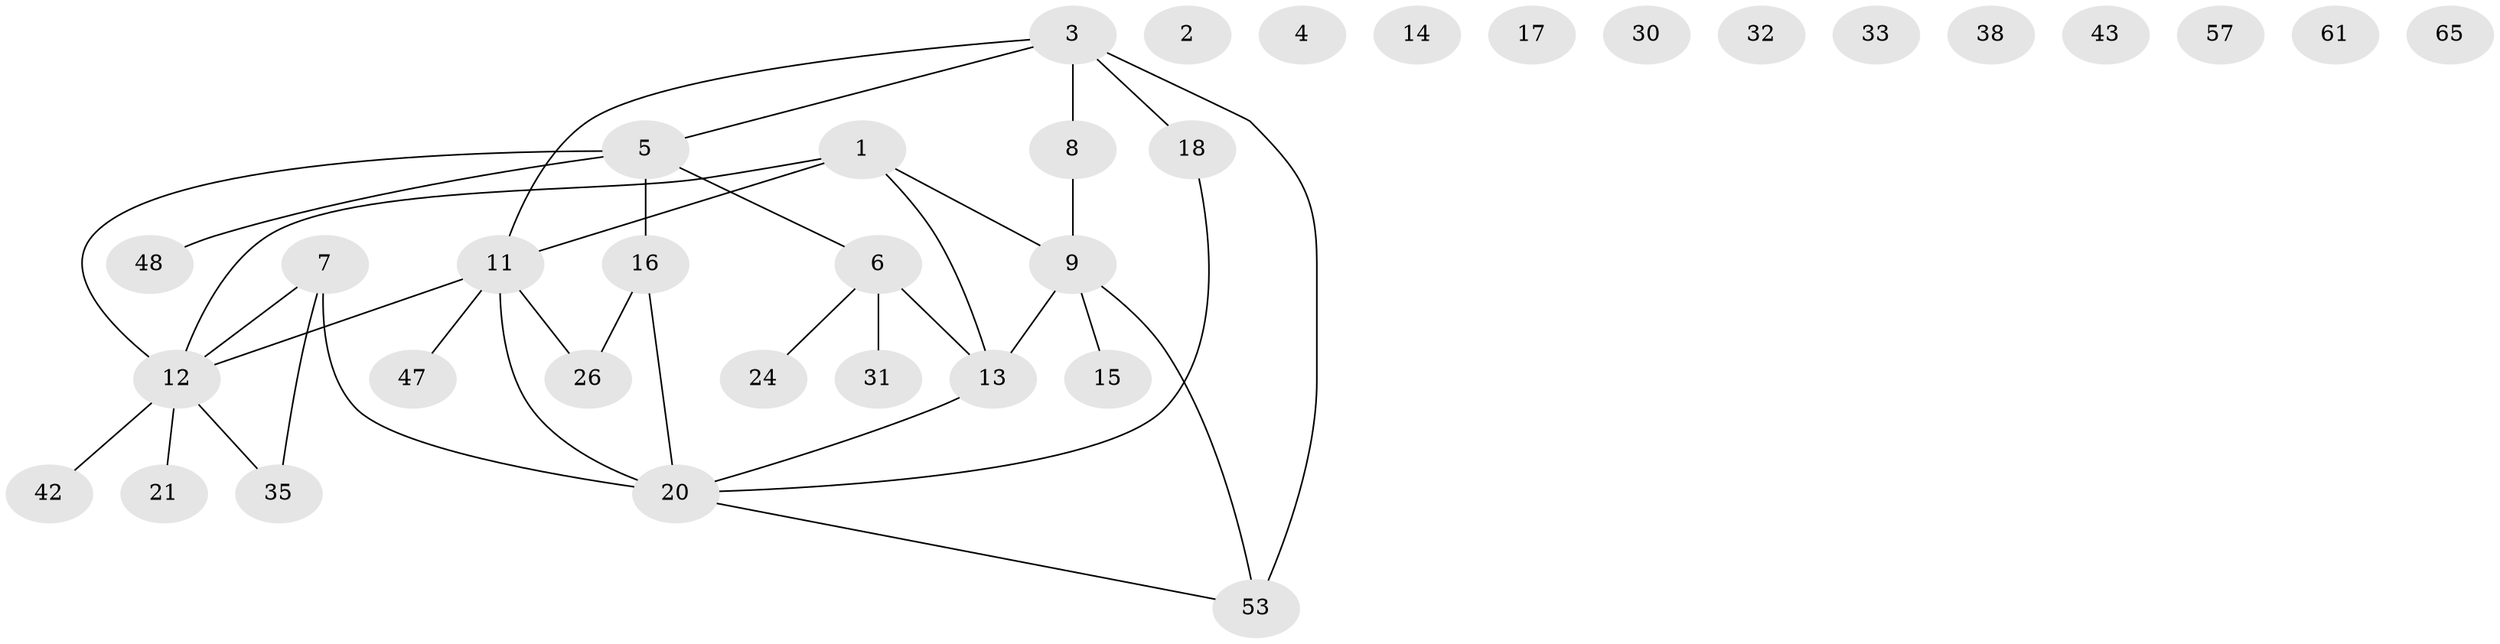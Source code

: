// original degree distribution, {2: 0.2923076923076923, 0: 0.15384615384615385, 3: 0.15384615384615385, 1: 0.2153846153846154, 4: 0.1076923076923077, 6: 0.015384615384615385, 5: 0.06153846153846154}
// Generated by graph-tools (version 1.1) at 2025/13/03/09/25 04:13:07]
// undirected, 35 vertices, 35 edges
graph export_dot {
graph [start="1"]
  node [color=gray90,style=filled];
  1 [super="+37"];
  2;
  3 [super="+25+40"];
  4;
  5 [super="+34"];
  6 [super="+10+45+28"];
  7 [super="+29"];
  8;
  9 [super="+23"];
  11 [super="+22"];
  12 [super="+46+64"];
  13 [super="+63+27"];
  14 [super="+19"];
  15;
  16;
  17;
  18;
  20 [super="+49"];
  21;
  24 [super="+59"];
  26 [super="+55+41"];
  30;
  31;
  32;
  33 [super="+36"];
  35 [super="+39"];
  38;
  42 [super="+54"];
  43;
  47;
  48 [super="+58"];
  53 [super="+62"];
  57;
  61;
  65;
  1 -- 9;
  1 -- 12;
  1 -- 11;
  1 -- 13;
  3 -- 11;
  3 -- 18;
  3 -- 53;
  3 -- 8;
  3 -- 5;
  5 -- 12;
  5 -- 16;
  5 -- 48;
  5 -- 6;
  6 -- 24;
  6 -- 31;
  6 -- 13 [weight=2];
  7 -- 35;
  7 -- 20 [weight=2];
  7 -- 12;
  8 -- 9;
  9 -- 53;
  9 -- 13;
  9 -- 15;
  11 -- 26;
  11 -- 20;
  11 -- 12 [weight=2];
  11 -- 47;
  12 -- 21;
  12 -- 42;
  12 -- 35;
  13 -- 20;
  16 -- 26;
  16 -- 20;
  18 -- 20;
  20 -- 53;
}
